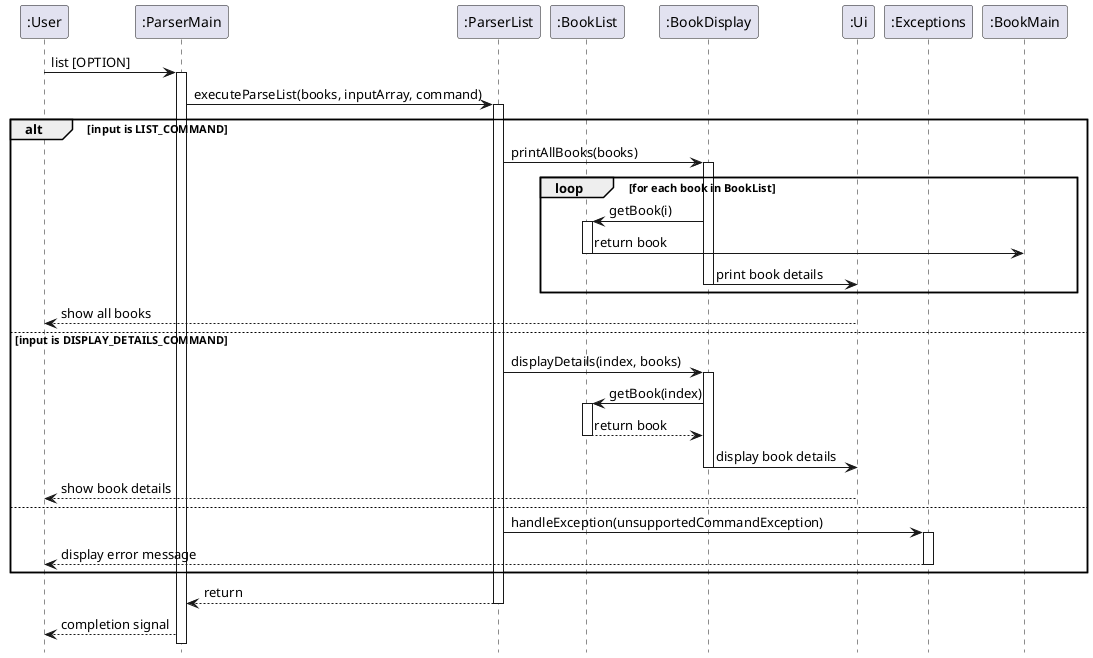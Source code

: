 @startuml
hide footbox
participant ":User" as User
participant ":ParserMain" as ParserMain
participant ":ParserList" as ParserList
participant ":BookList" as BookList
participant ":BookDisplay" as BookDisplay
participant ":Ui" as Ui
participant ":Exceptions" as Exceptions
participant ":BookMain" as BookMain

User -> ParserMain : list [OPTION]
activate ParserMain

ParserMain -> ParserList : executeParseList(books, inputArray, command)
activate ParserList

alt input is LIST_COMMAND
    ParserList -> BookDisplay : printAllBooks(books)
    activate BookDisplay
    loop for each book in BookList
        BookDisplay -> BookList : getBook(i)
        activate BookList
        BookList -> BookMain : return book
        deactivate BookList
        BookDisplay -> Ui : print book details
        deactivate BookDisplay
    end
    Ui --> User : show all books
    deactivate Ui
else input is DISPLAY_DETAILS_COMMAND
    ParserList -> BookDisplay : displayDetails(index, books)
    activate BookDisplay
    BookDisplay -> BookList : getBook(index)
    activate BookList
    BookList --> BookDisplay : return book
    deactivate BookList
    BookDisplay -> Ui : display book details
    deactivate BookDisplay
    Ui --> User : show book details
    deactivate Ui
else
    ParserList -> Exceptions : handleException(unsupportedCommandException)
    activate Exceptions
    Exceptions --> User : display error message
    deactivate Exceptions
end

ParserList --> ParserMain : return
deactivate ParserList
ParserMain --> User : completion signal

@enduml
